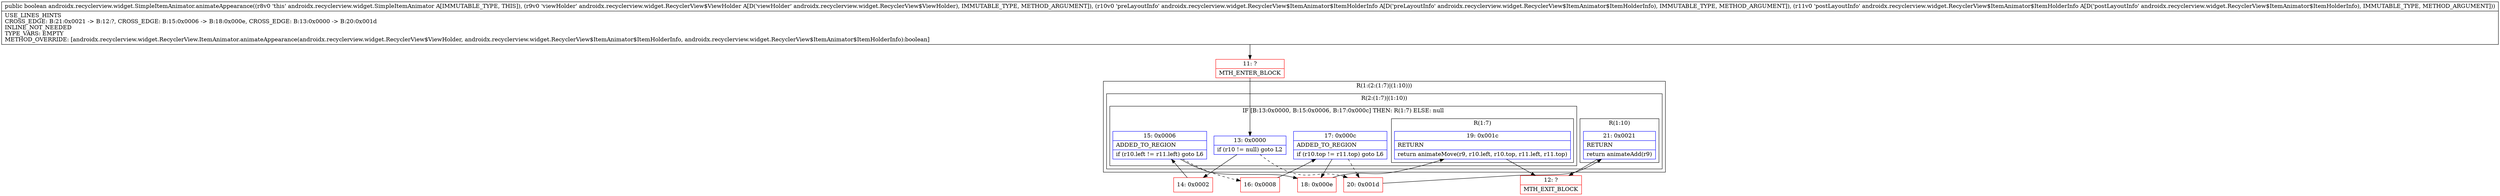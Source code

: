 digraph "CFG forandroidx.recyclerview.widget.SimpleItemAnimator.animateAppearance(Landroidx\/recyclerview\/widget\/RecyclerView$ViewHolder;Landroidx\/recyclerview\/widget\/RecyclerView$ItemAnimator$ItemHolderInfo;Landroidx\/recyclerview\/widget\/RecyclerView$ItemAnimator$ItemHolderInfo;)Z" {
subgraph cluster_Region_664203828 {
label = "R(1:(2:(1:7)|(1:10)))";
node [shape=record,color=blue];
subgraph cluster_Region_428269189 {
label = "R(2:(1:7)|(1:10))";
node [shape=record,color=blue];
subgraph cluster_IfRegion_1375234979 {
label = "IF [B:13:0x0000, B:15:0x0006, B:17:0x000c] THEN: R(1:7) ELSE: null";
node [shape=record,color=blue];
Node_13 [shape=record,label="{13\:\ 0x0000|if (r10 != null) goto L2\l}"];
Node_15 [shape=record,label="{15\:\ 0x0006|ADDED_TO_REGION\l|if (r10.left != r11.left) goto L6\l}"];
Node_17 [shape=record,label="{17\:\ 0x000c|ADDED_TO_REGION\l|if (r10.top != r11.top) goto L6\l}"];
subgraph cluster_Region_399026665 {
label = "R(1:7)";
node [shape=record,color=blue];
Node_19 [shape=record,label="{19\:\ 0x001c|RETURN\l|return animateMove(r9, r10.left, r10.top, r11.left, r11.top)\l}"];
}
}
subgraph cluster_Region_123731574 {
label = "R(1:10)";
node [shape=record,color=blue];
Node_21 [shape=record,label="{21\:\ 0x0021|RETURN\l|return animateAdd(r9)\l}"];
}
}
}
Node_11 [shape=record,color=red,label="{11\:\ ?|MTH_ENTER_BLOCK\l}"];
Node_14 [shape=record,color=red,label="{14\:\ 0x0002}"];
Node_16 [shape=record,color=red,label="{16\:\ 0x0008}"];
Node_18 [shape=record,color=red,label="{18\:\ 0x000e}"];
Node_12 [shape=record,color=red,label="{12\:\ ?|MTH_EXIT_BLOCK\l}"];
Node_20 [shape=record,color=red,label="{20\:\ 0x001d}"];
MethodNode[shape=record,label="{public boolean androidx.recyclerview.widget.SimpleItemAnimator.animateAppearance((r8v0 'this' androidx.recyclerview.widget.SimpleItemAnimator A[IMMUTABLE_TYPE, THIS]), (r9v0 'viewHolder' androidx.recyclerview.widget.RecyclerView$ViewHolder A[D('viewHolder' androidx.recyclerview.widget.RecyclerView$ViewHolder), IMMUTABLE_TYPE, METHOD_ARGUMENT]), (r10v0 'preLayoutInfo' androidx.recyclerview.widget.RecyclerView$ItemAnimator$ItemHolderInfo A[D('preLayoutInfo' androidx.recyclerview.widget.RecyclerView$ItemAnimator$ItemHolderInfo), IMMUTABLE_TYPE, METHOD_ARGUMENT]), (r11v0 'postLayoutInfo' androidx.recyclerview.widget.RecyclerView$ItemAnimator$ItemHolderInfo A[D('postLayoutInfo' androidx.recyclerview.widget.RecyclerView$ItemAnimator$ItemHolderInfo), IMMUTABLE_TYPE, METHOD_ARGUMENT]))  | USE_LINES_HINTS\lCROSS_EDGE: B:21:0x0021 \-\> B:12:?, CROSS_EDGE: B:15:0x0006 \-\> B:18:0x000e, CROSS_EDGE: B:13:0x0000 \-\> B:20:0x001d\lINLINE_NOT_NEEDED\lTYPE_VARS: EMPTY\lMETHOD_OVERRIDE: [androidx.recyclerview.widget.RecyclerView.ItemAnimator.animateAppearance(androidx.recyclerview.widget.RecyclerView$ViewHolder, androidx.recyclerview.widget.RecyclerView$ItemAnimator$ItemHolderInfo, androidx.recyclerview.widget.RecyclerView$ItemAnimator$ItemHolderInfo):boolean]\l}"];
MethodNode -> Node_11;Node_13 -> Node_14;
Node_13 -> Node_20[style=dashed];
Node_15 -> Node_16[style=dashed];
Node_15 -> Node_18;
Node_17 -> Node_18;
Node_17 -> Node_20[style=dashed];
Node_19 -> Node_12;
Node_21 -> Node_12;
Node_11 -> Node_13;
Node_14 -> Node_15;
Node_16 -> Node_17;
Node_18 -> Node_19;
Node_20 -> Node_21;
}


